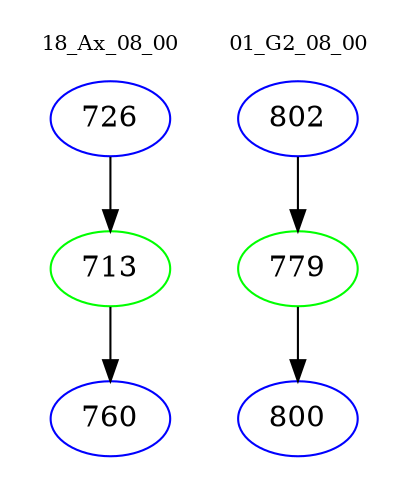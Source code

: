 digraph{
subgraph cluster_0 {
color = white
label = "18_Ax_08_00";
fontsize=10;
T0_726 [label="726", color="blue"]
T0_726 -> T0_713 [color="black"]
T0_713 [label="713", color="green"]
T0_713 -> T0_760 [color="black"]
T0_760 [label="760", color="blue"]
}
subgraph cluster_1 {
color = white
label = "01_G2_08_00";
fontsize=10;
T1_802 [label="802", color="blue"]
T1_802 -> T1_779 [color="black"]
T1_779 [label="779", color="green"]
T1_779 -> T1_800 [color="black"]
T1_800 [label="800", color="blue"]
}
}
